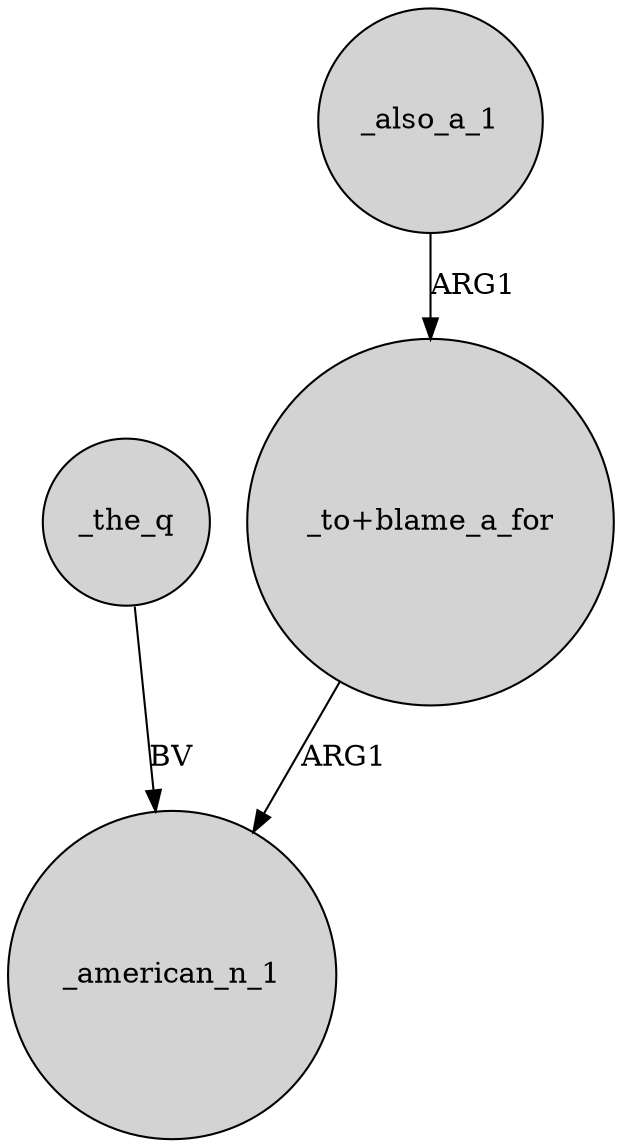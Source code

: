 digraph {
	node [shape=circle style=filled]
	"_to+blame_a_for" -> _american_n_1 [label=ARG1]
	_the_q -> _american_n_1 [label=BV]
	_also_a_1 -> "_to+blame_a_for" [label=ARG1]
}
